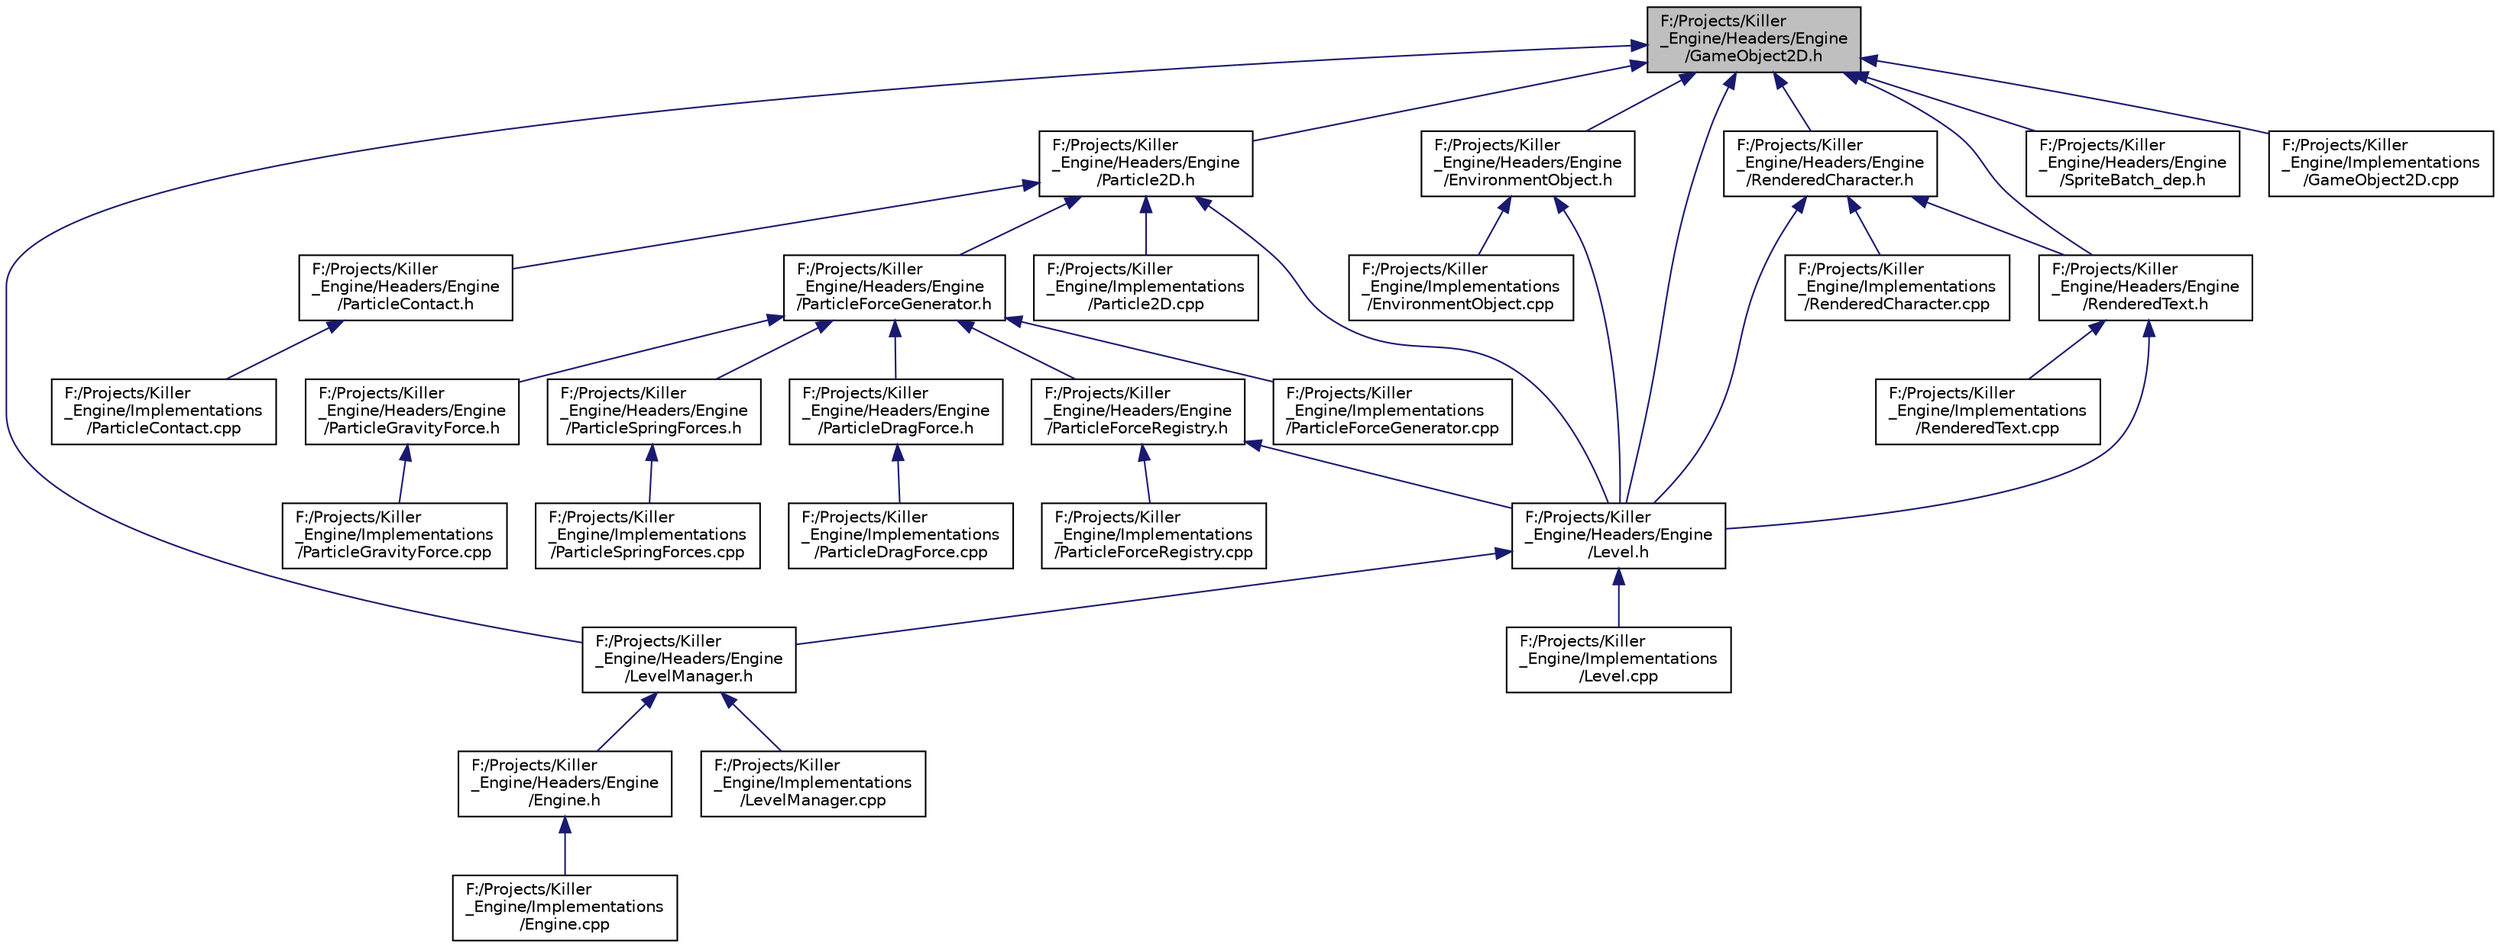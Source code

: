 digraph "F:/Projects/Killer_Engine/Headers/Engine/GameObject2D.h"
{
  edge [fontname="Helvetica",fontsize="10",labelfontname="Helvetica",labelfontsize="10"];
  node [fontname="Helvetica",fontsize="10",shape=record];
  Node25 [label="F:/Projects/Killer\l_Engine/Headers/Engine\l/GameObject2D.h",height=0.2,width=0.4,color="black", fillcolor="grey75", style="filled", fontcolor="black"];
  Node25 -> Node26 [dir="back",color="midnightblue",fontsize="10",style="solid",fontname="Helvetica"];
  Node26 [label="F:/Projects/Killer\l_Engine/Headers/Engine\l/EnvironmentObject.h",height=0.2,width=0.4,color="black", fillcolor="white", style="filled",URL="$_environment_object_8h.html"];
  Node26 -> Node27 [dir="back",color="midnightblue",fontsize="10",style="solid",fontname="Helvetica"];
  Node27 [label="F:/Projects/Killer\l_Engine/Headers/Engine\l/Level.h",height=0.2,width=0.4,color="black", fillcolor="white", style="filled",URL="$_level_8h.html"];
  Node27 -> Node28 [dir="back",color="midnightblue",fontsize="10",style="solid",fontname="Helvetica"];
  Node28 [label="F:/Projects/Killer\l_Engine/Headers/Engine\l/LevelManager.h",height=0.2,width=0.4,color="black", fillcolor="white", style="filled",URL="$_level_manager_8h.html"];
  Node28 -> Node29 [dir="back",color="midnightblue",fontsize="10",style="solid",fontname="Helvetica"];
  Node29 [label="F:/Projects/Killer\l_Engine/Headers/Engine\l/Engine.h",height=0.2,width=0.4,color="black", fillcolor="white", style="filled",URL="$_engine_8h.html"];
  Node29 -> Node30 [dir="back",color="midnightblue",fontsize="10",style="solid",fontname="Helvetica"];
  Node30 [label="F:/Projects/Killer\l_Engine/Implementations\l/Engine.cpp",height=0.2,width=0.4,color="black", fillcolor="white", style="filled",URL="$_engine_8cpp.html"];
  Node28 -> Node31 [dir="back",color="midnightblue",fontsize="10",style="solid",fontname="Helvetica"];
  Node31 [label="F:/Projects/Killer\l_Engine/Implementations\l/LevelManager.cpp",height=0.2,width=0.4,color="black", fillcolor="white", style="filled",URL="$_level_manager_8cpp.html"];
  Node27 -> Node32 [dir="back",color="midnightblue",fontsize="10",style="solid",fontname="Helvetica"];
  Node32 [label="F:/Projects/Killer\l_Engine/Implementations\l/Level.cpp",height=0.2,width=0.4,color="black", fillcolor="white", style="filled",URL="$_level_8cpp.html"];
  Node26 -> Node33 [dir="back",color="midnightblue",fontsize="10",style="solid",fontname="Helvetica"];
  Node33 [label="F:/Projects/Killer\l_Engine/Implementations\l/EnvironmentObject.cpp",height=0.2,width=0.4,color="black", fillcolor="white", style="filled",URL="$_environment_object_8cpp.html"];
  Node25 -> Node27 [dir="back",color="midnightblue",fontsize="10",style="solid",fontname="Helvetica"];
  Node25 -> Node28 [dir="back",color="midnightblue",fontsize="10",style="solid",fontname="Helvetica"];
  Node25 -> Node34 [dir="back",color="midnightblue",fontsize="10",style="solid",fontname="Helvetica"];
  Node34 [label="F:/Projects/Killer\l_Engine/Headers/Engine\l/Particle2D.h",height=0.2,width=0.4,color="black", fillcolor="white", style="filled",URL="$_particle2_d_8h.html"];
  Node34 -> Node27 [dir="back",color="midnightblue",fontsize="10",style="solid",fontname="Helvetica"];
  Node34 -> Node35 [dir="back",color="midnightblue",fontsize="10",style="solid",fontname="Helvetica"];
  Node35 [label="F:/Projects/Killer\l_Engine/Headers/Engine\l/ParticleContact.h",height=0.2,width=0.4,color="black", fillcolor="white", style="filled",URL="$_particle_contact_8h.html"];
  Node35 -> Node36 [dir="back",color="midnightblue",fontsize="10",style="solid",fontname="Helvetica"];
  Node36 [label="F:/Projects/Killer\l_Engine/Implementations\l/ParticleContact.cpp",height=0.2,width=0.4,color="black", fillcolor="white", style="filled",URL="$_particle_contact_8cpp.html"];
  Node34 -> Node37 [dir="back",color="midnightblue",fontsize="10",style="solid",fontname="Helvetica"];
  Node37 [label="F:/Projects/Killer\l_Engine/Headers/Engine\l/ParticleForceGenerator.h",height=0.2,width=0.4,color="black", fillcolor="white", style="filled",URL="$_particle_force_generator_8h.html"];
  Node37 -> Node38 [dir="back",color="midnightblue",fontsize="10",style="solid",fontname="Helvetica"];
  Node38 [label="F:/Projects/Killer\l_Engine/Headers/Engine\l/ParticleDragForce.h",height=0.2,width=0.4,color="black", fillcolor="white", style="filled",URL="$_particle_drag_force_8h.html"];
  Node38 -> Node39 [dir="back",color="midnightblue",fontsize="10",style="solid",fontname="Helvetica"];
  Node39 [label="F:/Projects/Killer\l_Engine/Implementations\l/ParticleDragForce.cpp",height=0.2,width=0.4,color="black", fillcolor="white", style="filled",URL="$_particle_drag_force_8cpp.html"];
  Node37 -> Node40 [dir="back",color="midnightblue",fontsize="10",style="solid",fontname="Helvetica"];
  Node40 [label="F:/Projects/Killer\l_Engine/Headers/Engine\l/ParticleForceRegistry.h",height=0.2,width=0.4,color="black", fillcolor="white", style="filled",URL="$_particle_force_registry_8h.html"];
  Node40 -> Node27 [dir="back",color="midnightblue",fontsize="10",style="solid",fontname="Helvetica"];
  Node40 -> Node41 [dir="back",color="midnightblue",fontsize="10",style="solid",fontname="Helvetica"];
  Node41 [label="F:/Projects/Killer\l_Engine/Implementations\l/ParticleForceRegistry.cpp",height=0.2,width=0.4,color="black", fillcolor="white", style="filled",URL="$_particle_force_registry_8cpp.html"];
  Node37 -> Node42 [dir="back",color="midnightblue",fontsize="10",style="solid",fontname="Helvetica"];
  Node42 [label="F:/Projects/Killer\l_Engine/Headers/Engine\l/ParticleGravityForce.h",height=0.2,width=0.4,color="black", fillcolor="white", style="filled",URL="$_particle_gravity_force_8h.html"];
  Node42 -> Node43 [dir="back",color="midnightblue",fontsize="10",style="solid",fontname="Helvetica"];
  Node43 [label="F:/Projects/Killer\l_Engine/Implementations\l/ParticleGravityForce.cpp",height=0.2,width=0.4,color="black", fillcolor="white", style="filled",URL="$_particle_gravity_force_8cpp.html"];
  Node37 -> Node44 [dir="back",color="midnightblue",fontsize="10",style="solid",fontname="Helvetica"];
  Node44 [label="F:/Projects/Killer\l_Engine/Headers/Engine\l/ParticleSpringForces.h",height=0.2,width=0.4,color="black", fillcolor="white", style="filled",URL="$_particle_spring_forces_8h.html"];
  Node44 -> Node45 [dir="back",color="midnightblue",fontsize="10",style="solid",fontname="Helvetica"];
  Node45 [label="F:/Projects/Killer\l_Engine/Implementations\l/ParticleSpringForces.cpp",height=0.2,width=0.4,color="black", fillcolor="white", style="filled",URL="$_particle_spring_forces_8cpp.html"];
  Node37 -> Node46 [dir="back",color="midnightblue",fontsize="10",style="solid",fontname="Helvetica"];
  Node46 [label="F:/Projects/Killer\l_Engine/Implementations\l/ParticleForceGenerator.cpp",height=0.2,width=0.4,color="black", fillcolor="white", style="filled",URL="$_particle_force_generator_8cpp.html"];
  Node34 -> Node47 [dir="back",color="midnightblue",fontsize="10",style="solid",fontname="Helvetica"];
  Node47 [label="F:/Projects/Killer\l_Engine/Implementations\l/Particle2D.cpp",height=0.2,width=0.4,color="black", fillcolor="white", style="filled",URL="$_particle2_d_8cpp.html"];
  Node25 -> Node48 [dir="back",color="midnightblue",fontsize="10",style="solid",fontname="Helvetica"];
  Node48 [label="F:/Projects/Killer\l_Engine/Headers/Engine\l/RenderedCharacter.h",height=0.2,width=0.4,color="black", fillcolor="white", style="filled",URL="$_rendered_character_8h.html"];
  Node48 -> Node27 [dir="back",color="midnightblue",fontsize="10",style="solid",fontname="Helvetica"];
  Node48 -> Node49 [dir="back",color="midnightblue",fontsize="10",style="solid",fontname="Helvetica"];
  Node49 [label="F:/Projects/Killer\l_Engine/Headers/Engine\l/RenderedText.h",height=0.2,width=0.4,color="black", fillcolor="white", style="filled",URL="$_rendered_text_8h.html"];
  Node49 -> Node27 [dir="back",color="midnightblue",fontsize="10",style="solid",fontname="Helvetica"];
  Node49 -> Node50 [dir="back",color="midnightblue",fontsize="10",style="solid",fontname="Helvetica"];
  Node50 [label="F:/Projects/Killer\l_Engine/Implementations\l/RenderedText.cpp",height=0.2,width=0.4,color="black", fillcolor="white", style="filled",URL="$_rendered_text_8cpp.html"];
  Node48 -> Node51 [dir="back",color="midnightblue",fontsize="10",style="solid",fontname="Helvetica"];
  Node51 [label="F:/Projects/Killer\l_Engine/Implementations\l/RenderedCharacter.cpp",height=0.2,width=0.4,color="black", fillcolor="white", style="filled",URL="$_rendered_character_8cpp.html"];
  Node25 -> Node49 [dir="back",color="midnightblue",fontsize="10",style="solid",fontname="Helvetica"];
  Node25 -> Node52 [dir="back",color="midnightblue",fontsize="10",style="solid",fontname="Helvetica"];
  Node52 [label="F:/Projects/Killer\l_Engine/Headers/Engine\l/SpriteBatch_dep.h",height=0.2,width=0.4,color="black", fillcolor="white", style="filled",URL="$_sprite_batch__dep_8h.html"];
  Node25 -> Node53 [dir="back",color="midnightblue",fontsize="10",style="solid",fontname="Helvetica"];
  Node53 [label="F:/Projects/Killer\l_Engine/Implementations\l/GameObject2D.cpp",height=0.2,width=0.4,color="black", fillcolor="white", style="filled",URL="$_game_object2_d_8cpp.html"];
}

